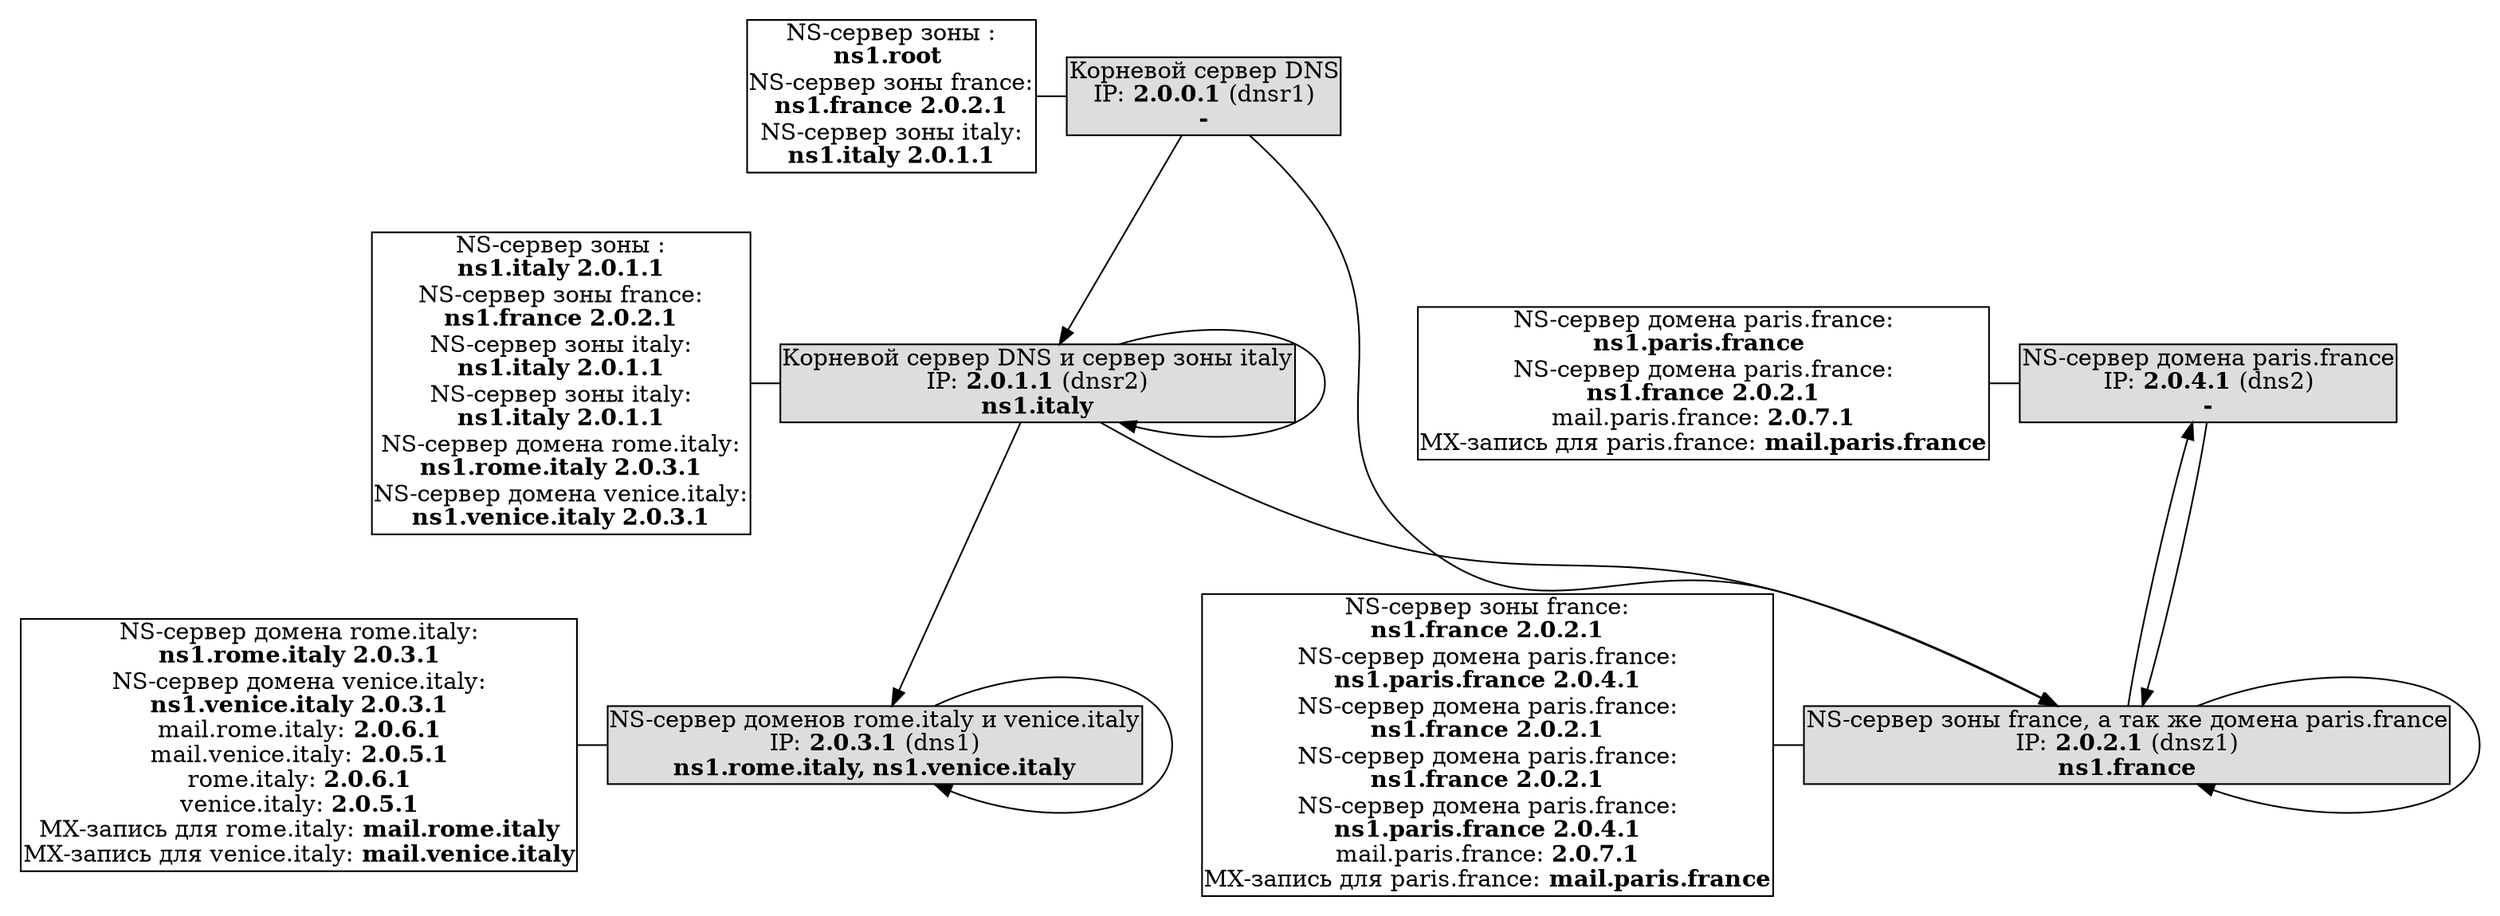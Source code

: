 digraph G {
        margin=0;
        node [margin=0];
        
subgraph cluster_0 {
color=none;
rank=same;
_2_0_3_1 [shape="none", label=<
<TABLE BGCOLOR="#DDDDDD" CELLPADDING="0" CELLSPACING="0" CELLBORDER="0">
<TR><TD>NS-сервер доменов rome.italy и venice.italy</TD></TR>
<TR><TD>IP: <B>2.0.3.1</B> (dns1)</TD></TR>
<TR><TD><B>ns1.rome.italy, ns1.venice.italy</B></TD></TR>
</TABLE>>];
_2_0_3_1_records [shape="none", label=<
<TABLE BGCOLOR="#FFFFFF" CELLPADDING="0" CELLSPACING="0" CELLBORDER="0">
<TR><TD>NS-сервер домена rome.italy:</TD></TR><TR><TD><B>ns1.rome.italy 2.0.3.1</B></TD></TR>
<TR><TD>NS-сервер домена venice.italy:</TD></TR><TR><TD><B>ns1.venice.italy 2.0.3.1</B></TD></TR>
<TR><TD>mail.rome.italy: <B>2.0.6.1</B></TD></TR>
<TR><TD>mail.venice.italy: <B>2.0.5.1</B></TD></TR>
<TR><TD>rome.italy: <B>2.0.6.1</B></TD></TR>
<TR><TD>venice.italy: <B>2.0.5.1</B></TD></TR>
<TR><TD>MX-запись для rome.italy: <B>mail.rome.italy</B></TD></TR>
<TR><TD>MX-запись для venice.italy: <B>mail.venice.italy</B></TD></TR>
</TABLE>>];
_2_0_3_1 -> _2_0_3_1_records [constraint=False, dir=none];
}
subgraph cluster_1 {
color=none;
rank=same;
_2_0_1_1 [shape="none", label=<
<TABLE BGCOLOR="#DDDDDD" CELLPADDING="0" CELLSPACING="0" CELLBORDER="0">
<TR><TD>Корневой сервер DNS и сервер зоны italy</TD></TR>
<TR><TD>IP: <B>2.0.1.1</B> (dnsr2)</TD></TR>
<TR><TD><B>ns1.italy</B></TD></TR>
</TABLE>>];
_2_0_1_1_records [shape="none", label=<
<TABLE BGCOLOR="#FFFFFF" CELLPADDING="0" CELLSPACING="0" CELLBORDER="0">
<TR><TD>NS-сервер зоны :</TD></TR><TR><TD><B>ns1.italy 2.0.1.1</B></TD></TR>
<TR><TD>NS-сервер зоны france:</TD></TR><TR><TD><B>ns1.france 2.0.2.1</B></TD></TR>
<TR><TD>NS-сервер зоны italy:</TD></TR><TR><TD><B>ns1.italy 2.0.1.1</B></TD></TR>
<TR><TD>NS-сервер зоны italy:</TD></TR><TR><TD><B>ns1.italy 2.0.1.1</B></TD></TR>
<TR><TD>NS-сервер домена rome.italy:</TD></TR><TR><TD><B>ns1.rome.italy 2.0.3.1</B></TD></TR>
<TR><TD>NS-сервер домена venice.italy:</TD></TR><TR><TD><B>ns1.venice.italy 2.0.3.1</B></TD></TR>
</TABLE>>];
_2_0_1_1 -> _2_0_1_1_records [constraint=False, dir=none];
}
subgraph cluster_2 {
color=none;
rank=same;
_2_0_0_1 [shape="none", label=<
<TABLE BGCOLOR="#DDDDDD" CELLPADDING="0" CELLSPACING="0" CELLBORDER="0">
<TR><TD>Корневой сервер DNS</TD></TR>
<TR><TD>IP: <B>2.0.0.1</B> (dnsr1)</TD></TR>
<TR><TD><B>-</B></TD></TR>
</TABLE>>];
_2_0_0_1_records [shape="none", label=<
<TABLE BGCOLOR="#FFFFFF" CELLPADDING="0" CELLSPACING="0" CELLBORDER="0">
<TR><TD>NS-сервер зоны :</TD></TR><TR><TD><B>ns1.root </B></TD></TR>
<TR><TD>NS-сервер зоны france:</TD></TR><TR><TD><B>ns1.france 2.0.2.1</B></TD></TR>
<TR><TD>NS-сервер зоны italy:</TD></TR><TR><TD><B>ns1.italy 2.0.1.1</B></TD></TR>
</TABLE>>];
_2_0_0_1 -> _2_0_0_1_records [constraint=False, dir=none];
}
subgraph cluster_3 {
color=none;
rank=same;
_2_0_4_1 [shape="none", label=<
<TABLE BGCOLOR="#DDDDDD" CELLPADDING="0" CELLSPACING="0" CELLBORDER="0">
<TR><TD>NS-сервер домена paris.france</TD></TR>
<TR><TD>IP: <B>2.0.4.1</B> (dns2)</TD></TR>
<TR><TD><B>-</B></TD></TR>
</TABLE>>];
_2_0_4_1_records [shape="none", label=<
<TABLE BGCOLOR="#FFFFFF" CELLPADDING="0" CELLSPACING="0" CELLBORDER="0">
<TR><TD>NS-сервер домена paris.france:</TD></TR><TR><TD><B>ns1.paris.france </B></TD></TR>
<TR><TD>NS-сервер домена paris.france:</TD></TR><TR><TD><B>ns1.france 2.0.2.1</B></TD></TR>
<TR><TD>mail.paris.france: <B>2.0.7.1</B></TD></TR>
<TR><TD>MX-запись для paris.france: <B>mail.paris.france</B></TD></TR>
</TABLE>>];
_2_0_4_1 -> _2_0_4_1_records [constraint=False, dir=none];
}
subgraph cluster_4 {
color=none;
rank=same;
_2_0_2_1 [shape="none", label=<
<TABLE BGCOLOR="#DDDDDD" CELLPADDING="0" CELLSPACING="0" CELLBORDER="0">
<TR><TD>NS-сервер зоны france, а так же домена paris.france</TD></TR>
<TR><TD>IP: <B>2.0.2.1</B> (dnsz1)</TD></TR>
<TR><TD><B>ns1.france</B></TD></TR>
</TABLE>>];
_2_0_2_1_records [shape="none", label=<
<TABLE BGCOLOR="#FFFFFF" CELLPADDING="0" CELLSPACING="0" CELLBORDER="0">
<TR><TD>NS-сервер зоны france:</TD></TR><TR><TD><B>ns1.france 2.0.2.1</B></TD></TR>
<TR><TD>NS-сервер домена paris.france:</TD></TR><TR><TD><B>ns1.paris.france 2.0.4.1</B></TD></TR>
<TR><TD>NS-сервер домена paris.france:</TD></TR><TR><TD><B>ns1.france 2.0.2.1</B></TD></TR>
<TR><TD>NS-сервер домена paris.france:</TD></TR><TR><TD><B>ns1.france 2.0.2.1</B></TD></TR>
<TR><TD>NS-сервер домена paris.france:</TD></TR><TR><TD><B>ns1.paris.france 2.0.4.1</B></TD></TR>
<TR><TD>mail.paris.france: <B>2.0.7.1</B></TD></TR>
<TR><TD>MX-запись для paris.france: <B>mail.paris.france</B></TD></TR>
</TABLE>>];
_2_0_2_1 -> _2_0_2_1_records [constraint=False, dir=none];
}
_2_0_0_1 -> _2_0_2_1;
_2_0_1_1 -> _2_0_1_1;
_2_0_2_1 -> _2_0_2_1;
_2_0_2_1 -> _2_0_4_1;
_2_0_1_1 -> _2_0_2_1;
_2_0_0_1 -> _2_0_1_1;
_2_0_1_1 -> _2_0_3_1;
_2_0_3_1 -> _2_0_3_1;
_2_0_4_1 -> _2_0_2_1;
}

